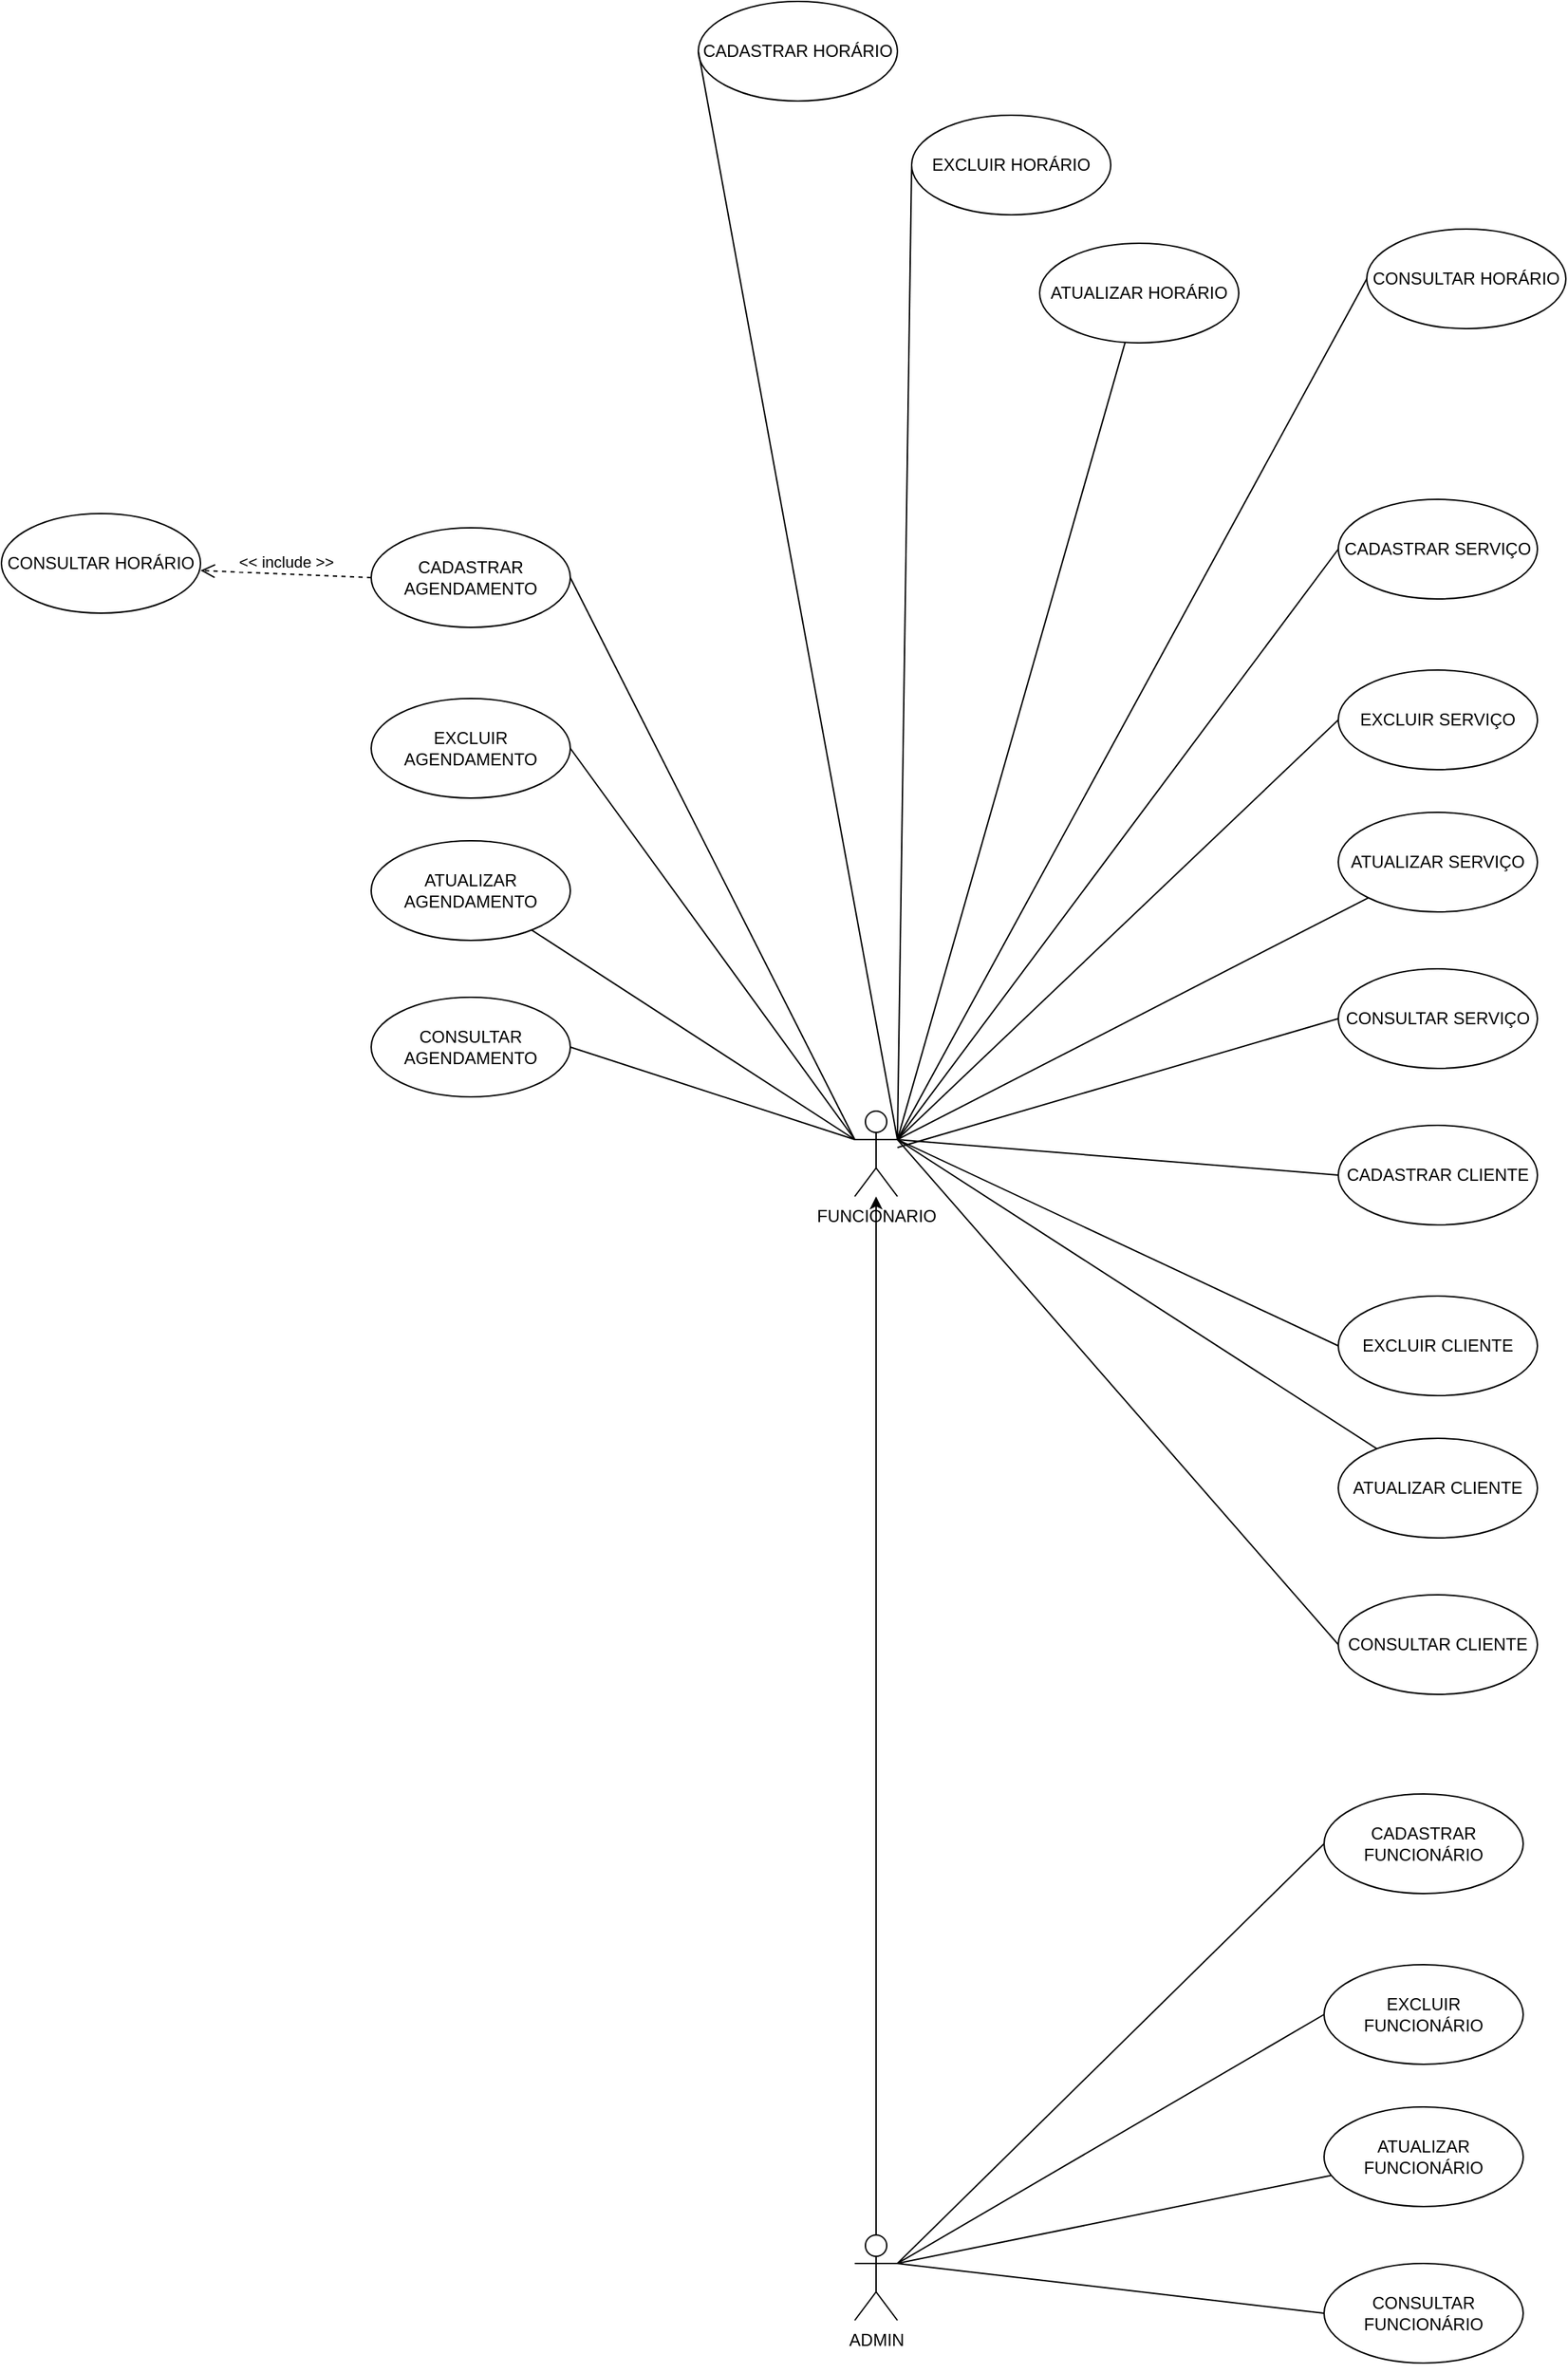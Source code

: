 <mxfile version="24.7.6">
  <diagram name="Page-1" id="13e1069c-82ec-6db2-03f1-153e76fe0fe0">
    <mxGraphModel dx="2534" dy="1677" grid="1" gridSize="10" guides="1" tooltips="1" connect="1" arrows="1" fold="1" page="1" pageScale="1" pageWidth="1100" pageHeight="850" background="none" math="0" shadow="0">
      <root>
        <mxCell id="0" />
        <mxCell id="1" parent="0" />
        <mxCell id="nYwSnCyiEzumxo3k523o-27" value="" style="edgeStyle=orthogonalEdgeStyle;rounded=0;orthogonalLoop=1;jettySize=auto;html=1;" edge="1" parent="1" source="nYwSnCyiEzumxo3k523o-5" target="nYwSnCyiEzumxo3k523o-26">
          <mxGeometry relative="1" as="geometry" />
        </mxCell>
        <object label="ADMIN&lt;div&gt;&lt;br&gt;&lt;/div&gt;" ADMIN="" id="nYwSnCyiEzumxo3k523o-5">
          <mxCell style="shape=umlActor;verticalLabelPosition=bottom;verticalAlign=top;html=1;" vertex="1" parent="1">
            <mxGeometry x="130" y="750" width="30" height="60" as="geometry" />
          </mxCell>
        </object>
        <mxCell id="nYwSnCyiEzumxo3k523o-14" value="CADASTRAR FUNCIONÁRIO" style="ellipse;whiteSpace=wrap;html=1;" vertex="1" parent="1">
          <mxGeometry x="460" y="440" width="140" height="70" as="geometry" />
        </mxCell>
        <mxCell id="nYwSnCyiEzumxo3k523o-15" value="EXCLUIR FUNCIONÁRIO" style="ellipse;whiteSpace=wrap;html=1;" vertex="1" parent="1">
          <mxGeometry x="460" y="560" width="140" height="70" as="geometry" />
        </mxCell>
        <mxCell id="nYwSnCyiEzumxo3k523o-16" value="ATUALIZAR FUNCIONÁRIO" style="ellipse;whiteSpace=wrap;html=1;" vertex="1" parent="1">
          <mxGeometry x="460" y="660" width="140" height="70" as="geometry" />
        </mxCell>
        <mxCell id="nYwSnCyiEzumxo3k523o-17" value="CONSULTAR FUNCIONÁRIO" style="ellipse;whiteSpace=wrap;html=1;" vertex="1" parent="1">
          <mxGeometry x="460" y="770" width="140" height="70" as="geometry" />
        </mxCell>
        <object label="&lt;div&gt;FUNCIONARIO&lt;/div&gt;" ADMIN="" id="nYwSnCyiEzumxo3k523o-26">
          <mxCell style="shape=umlActor;verticalLabelPosition=bottom;verticalAlign=top;html=1;" vertex="1" parent="1">
            <mxGeometry x="130" y="-40" width="30" height="60" as="geometry" />
          </mxCell>
        </object>
        <mxCell id="nYwSnCyiEzumxo3k523o-35" value="" style="endArrow=none;html=1;rounded=0;exitX=1;exitY=0.333;exitDx=0;exitDy=0;exitPerimeter=0;entryX=0;entryY=0.5;entryDx=0;entryDy=0;" edge="1" parent="1" source="nYwSnCyiEzumxo3k523o-5" target="nYwSnCyiEzumxo3k523o-14">
          <mxGeometry relative="1" as="geometry">
            <mxPoint x="410" y="270" as="sourcePoint" />
            <mxPoint x="570" y="270" as="targetPoint" />
          </mxGeometry>
        </mxCell>
        <mxCell id="nYwSnCyiEzumxo3k523o-36" value="" style="endArrow=none;html=1;rounded=0;exitX=1;exitY=0.333;exitDx=0;exitDy=0;exitPerimeter=0;entryX=0;entryY=0.5;entryDx=0;entryDy=0;" edge="1" parent="1" source="nYwSnCyiEzumxo3k523o-5" target="nYwSnCyiEzumxo3k523o-15">
          <mxGeometry relative="1" as="geometry">
            <mxPoint x="170" y="360" as="sourcePoint" />
            <mxPoint x="500" y="185" as="targetPoint" />
          </mxGeometry>
        </mxCell>
        <mxCell id="nYwSnCyiEzumxo3k523o-37" value="" style="endArrow=none;html=1;rounded=0;exitX=1;exitY=0.333;exitDx=0;exitDy=0;exitPerimeter=0;" edge="1" parent="1" source="nYwSnCyiEzumxo3k523o-5" target="nYwSnCyiEzumxo3k523o-16">
          <mxGeometry relative="1" as="geometry">
            <mxPoint x="180" y="370" as="sourcePoint" />
            <mxPoint x="510" y="195" as="targetPoint" />
          </mxGeometry>
        </mxCell>
        <mxCell id="nYwSnCyiEzumxo3k523o-38" value="" style="endArrow=none;html=1;rounded=0;exitX=1;exitY=0.333;exitDx=0;exitDy=0;exitPerimeter=0;entryX=0;entryY=0.5;entryDx=0;entryDy=0;" edge="1" parent="1" source="nYwSnCyiEzumxo3k523o-5" target="nYwSnCyiEzumxo3k523o-17">
          <mxGeometry relative="1" as="geometry">
            <mxPoint x="190" y="380" as="sourcePoint" />
            <mxPoint x="520" y="205" as="targetPoint" />
          </mxGeometry>
        </mxCell>
        <mxCell id="nYwSnCyiEzumxo3k523o-43" value="CADASTRAR CLIENTE" style="ellipse;whiteSpace=wrap;html=1;" vertex="1" parent="1">
          <mxGeometry x="470" y="-30" width="140" height="70" as="geometry" />
        </mxCell>
        <mxCell id="nYwSnCyiEzumxo3k523o-44" value="EXCLUIR CLIENTE" style="ellipse;whiteSpace=wrap;html=1;" vertex="1" parent="1">
          <mxGeometry x="470" y="90" width="140" height="70" as="geometry" />
        </mxCell>
        <mxCell id="nYwSnCyiEzumxo3k523o-45" value="ATUALIZAR CLIENTE" style="ellipse;whiteSpace=wrap;html=1;" vertex="1" parent="1">
          <mxGeometry x="470" y="190" width="140" height="70" as="geometry" />
        </mxCell>
        <mxCell id="nYwSnCyiEzumxo3k523o-46" value="CONSULTAR CLIENTE" style="ellipse;whiteSpace=wrap;html=1;" vertex="1" parent="1">
          <mxGeometry x="470" y="300" width="140" height="70" as="geometry" />
        </mxCell>
        <mxCell id="nYwSnCyiEzumxo3k523o-47" value="" style="endArrow=none;html=1;rounded=0;exitX=1;exitY=0.333;exitDx=0;exitDy=0;exitPerimeter=0;entryX=0;entryY=0.5;entryDx=0;entryDy=0;" edge="1" parent="1" target="nYwSnCyiEzumxo3k523o-43">
          <mxGeometry relative="1" as="geometry">
            <mxPoint x="160" y="-20" as="sourcePoint" />
            <mxPoint x="570" y="-520" as="targetPoint" />
          </mxGeometry>
        </mxCell>
        <mxCell id="nYwSnCyiEzumxo3k523o-48" value="" style="endArrow=none;html=1;rounded=0;exitX=1;exitY=0.333;exitDx=0;exitDy=0;exitPerimeter=0;entryX=0;entryY=0.5;entryDx=0;entryDy=0;" edge="1" parent="1" target="nYwSnCyiEzumxo3k523o-44">
          <mxGeometry relative="1" as="geometry">
            <mxPoint x="160" y="-20" as="sourcePoint" />
            <mxPoint x="500" y="-605" as="targetPoint" />
          </mxGeometry>
        </mxCell>
        <mxCell id="nYwSnCyiEzumxo3k523o-49" value="" style="endArrow=none;html=1;rounded=0;exitX=1;exitY=0.333;exitDx=0;exitDy=0;exitPerimeter=0;" edge="1" parent="1" target="nYwSnCyiEzumxo3k523o-45">
          <mxGeometry relative="1" as="geometry">
            <mxPoint x="160" y="-20" as="sourcePoint" />
            <mxPoint x="510" y="-595" as="targetPoint" />
          </mxGeometry>
        </mxCell>
        <mxCell id="nYwSnCyiEzumxo3k523o-50" value="" style="endArrow=none;html=1;rounded=0;exitX=1;exitY=0.333;exitDx=0;exitDy=0;exitPerimeter=0;entryX=0;entryY=0.5;entryDx=0;entryDy=0;" edge="1" parent="1" target="nYwSnCyiEzumxo3k523o-46">
          <mxGeometry relative="1" as="geometry">
            <mxPoint x="160" y="-20" as="sourcePoint" />
            <mxPoint x="520" y="-585" as="targetPoint" />
          </mxGeometry>
        </mxCell>
        <mxCell id="nYwSnCyiEzumxo3k523o-51" value="CADASTRAR SERVIÇO" style="ellipse;whiteSpace=wrap;html=1;" vertex="1" parent="1">
          <mxGeometry x="470" y="-470" width="140" height="70" as="geometry" />
        </mxCell>
        <mxCell id="nYwSnCyiEzumxo3k523o-52" value="EXCLUIR SERVIÇO" style="ellipse;whiteSpace=wrap;html=1;" vertex="1" parent="1">
          <mxGeometry x="470" y="-350" width="140" height="70" as="geometry" />
        </mxCell>
        <mxCell id="nYwSnCyiEzumxo3k523o-53" value="ATUALIZAR SERVIÇO" style="ellipse;whiteSpace=wrap;html=1;" vertex="1" parent="1">
          <mxGeometry x="470" y="-250" width="140" height="70" as="geometry" />
        </mxCell>
        <mxCell id="nYwSnCyiEzumxo3k523o-54" value="CONSULTAR SERVIÇO" style="ellipse;whiteSpace=wrap;html=1;" vertex="1" parent="1">
          <mxGeometry x="470" y="-140" width="140" height="70" as="geometry" />
        </mxCell>
        <mxCell id="nYwSnCyiEzumxo3k523o-55" value="" style="endArrow=none;html=1;rounded=0;entryX=0;entryY=0.5;entryDx=0;entryDy=0;" edge="1" parent="1" target="nYwSnCyiEzumxo3k523o-51">
          <mxGeometry relative="1" as="geometry">
            <mxPoint x="160" y="-20" as="sourcePoint" />
            <mxPoint x="570" y="-960" as="targetPoint" />
          </mxGeometry>
        </mxCell>
        <mxCell id="nYwSnCyiEzumxo3k523o-56" value="" style="endArrow=none;html=1;rounded=0;entryX=0;entryY=0.5;entryDx=0;entryDy=0;" edge="1" parent="1" target="nYwSnCyiEzumxo3k523o-52">
          <mxGeometry relative="1" as="geometry">
            <mxPoint x="160" y="-20" as="sourcePoint" />
            <mxPoint x="500" y="-1045" as="targetPoint" />
          </mxGeometry>
        </mxCell>
        <mxCell id="nYwSnCyiEzumxo3k523o-57" value="" style="endArrow=none;html=1;rounded=0;" edge="1" parent="1" target="nYwSnCyiEzumxo3k523o-53">
          <mxGeometry relative="1" as="geometry">
            <mxPoint x="160" y="-20" as="sourcePoint" />
            <mxPoint x="510" y="-1035" as="targetPoint" />
          </mxGeometry>
        </mxCell>
        <mxCell id="nYwSnCyiEzumxo3k523o-58" value="" style="endArrow=none;html=1;rounded=0;entryX=0;entryY=0.5;entryDx=0;entryDy=0;" edge="1" parent="1" target="nYwSnCyiEzumxo3k523o-54" source="nYwSnCyiEzumxo3k523o-26">
          <mxGeometry relative="1" as="geometry">
            <mxPoint x="160" y="-460" as="sourcePoint" />
            <mxPoint x="520" y="-1025" as="targetPoint" />
          </mxGeometry>
        </mxCell>
        <mxCell id="nYwSnCyiEzumxo3k523o-71" value="CADASTRAR HORÁRIO" style="ellipse;whiteSpace=wrap;html=1;" vertex="1" parent="1">
          <mxGeometry x="20" y="-820" width="140" height="70" as="geometry" />
        </mxCell>
        <mxCell id="nYwSnCyiEzumxo3k523o-72" value="EXCLUIR HORÁRIO" style="ellipse;whiteSpace=wrap;html=1;" vertex="1" parent="1">
          <mxGeometry x="170" y="-740" width="140" height="70" as="geometry" />
        </mxCell>
        <mxCell id="nYwSnCyiEzumxo3k523o-73" value="ATUALIZAR HORÁRIO" style="ellipse;whiteSpace=wrap;html=1;" vertex="1" parent="1">
          <mxGeometry x="260" y="-650" width="140" height="70" as="geometry" />
        </mxCell>
        <mxCell id="nYwSnCyiEzumxo3k523o-74" value="CONSULTAR HORÁRIO" style="ellipse;whiteSpace=wrap;html=1;" vertex="1" parent="1">
          <mxGeometry x="490" y="-660" width="140" height="70" as="geometry" />
        </mxCell>
        <mxCell id="nYwSnCyiEzumxo3k523o-75" value="" style="endArrow=none;html=1;rounded=0;entryX=0;entryY=0.5;entryDx=0;entryDy=0;" edge="1" parent="1" target="nYwSnCyiEzumxo3k523o-71">
          <mxGeometry relative="1" as="geometry">
            <mxPoint x="160" y="-20" as="sourcePoint" />
            <mxPoint x="330" y="-1340" as="targetPoint" />
          </mxGeometry>
        </mxCell>
        <mxCell id="nYwSnCyiEzumxo3k523o-76" value="" style="endArrow=none;html=1;rounded=0;entryX=0;entryY=0.5;entryDx=0;entryDy=0;" edge="1" parent="1" target="nYwSnCyiEzumxo3k523o-72">
          <mxGeometry relative="1" as="geometry">
            <mxPoint x="160" y="-20" as="sourcePoint" />
            <mxPoint x="260" y="-1425" as="targetPoint" />
          </mxGeometry>
        </mxCell>
        <mxCell id="nYwSnCyiEzumxo3k523o-77" value="" style="endArrow=none;html=1;rounded=0;" edge="1" parent="1" target="nYwSnCyiEzumxo3k523o-73">
          <mxGeometry relative="1" as="geometry">
            <mxPoint x="160" y="-20" as="sourcePoint" />
            <mxPoint x="270" y="-1415" as="targetPoint" />
          </mxGeometry>
        </mxCell>
        <mxCell id="nYwSnCyiEzumxo3k523o-78" value="" style="endArrow=none;html=1;rounded=0;entryX=0;entryY=0.5;entryDx=0;entryDy=0;" edge="1" parent="1" target="nYwSnCyiEzumxo3k523o-74">
          <mxGeometry relative="1" as="geometry">
            <mxPoint x="160" y="-20" as="sourcePoint" />
            <mxPoint x="280" y="-1405" as="targetPoint" />
          </mxGeometry>
        </mxCell>
        <mxCell id="nYwSnCyiEzumxo3k523o-79" value="CADASTRAR AGENDAMENTO" style="ellipse;whiteSpace=wrap;html=1;" vertex="1" parent="1">
          <mxGeometry x="-210" y="-450" width="140" height="70" as="geometry" />
        </mxCell>
        <mxCell id="nYwSnCyiEzumxo3k523o-80" value="EXCLUIR AGENDAMENTO" style="ellipse;whiteSpace=wrap;html=1;" vertex="1" parent="1">
          <mxGeometry x="-210" y="-330" width="140" height="70" as="geometry" />
        </mxCell>
        <mxCell id="nYwSnCyiEzumxo3k523o-81" value="ATUALIZAR AGENDAMENTO" style="ellipse;whiteSpace=wrap;html=1;" vertex="1" parent="1">
          <mxGeometry x="-210" y="-230" width="140" height="70" as="geometry" />
        </mxCell>
        <mxCell id="nYwSnCyiEzumxo3k523o-82" value="CONSULTAR AGENDAMENTO" style="ellipse;whiteSpace=wrap;html=1;" vertex="1" parent="1">
          <mxGeometry x="-210" y="-120" width="140" height="70" as="geometry" />
        </mxCell>
        <mxCell id="nYwSnCyiEzumxo3k523o-83" value="" style="endArrow=none;html=1;rounded=0;entryX=1;entryY=0.5;entryDx=0;entryDy=0;" edge="1" parent="1" target="nYwSnCyiEzumxo3k523o-79">
          <mxGeometry relative="1" as="geometry">
            <mxPoint x="130" y="-20" as="sourcePoint" />
            <mxPoint x="-100" y="-620" as="targetPoint" />
          </mxGeometry>
        </mxCell>
        <mxCell id="nYwSnCyiEzumxo3k523o-84" value="" style="endArrow=none;html=1;rounded=0;entryX=1;entryY=0.5;entryDx=0;entryDy=0;" edge="1" parent="1" target="nYwSnCyiEzumxo3k523o-80">
          <mxGeometry relative="1" as="geometry">
            <mxPoint x="130" y="-20" as="sourcePoint" />
            <mxPoint x="-170" y="-705" as="targetPoint" />
          </mxGeometry>
        </mxCell>
        <mxCell id="nYwSnCyiEzumxo3k523o-85" value="" style="endArrow=none;html=1;rounded=0;" edge="1" parent="1" target="nYwSnCyiEzumxo3k523o-81">
          <mxGeometry relative="1" as="geometry">
            <mxPoint x="130" y="-20" as="sourcePoint" />
            <mxPoint x="-160" y="-695" as="targetPoint" />
          </mxGeometry>
        </mxCell>
        <mxCell id="nYwSnCyiEzumxo3k523o-86" value="" style="endArrow=none;html=1;rounded=0;entryX=1;entryY=0.5;entryDx=0;entryDy=0;exitX=0;exitY=0.333;exitDx=0;exitDy=0;exitPerimeter=0;" edge="1" parent="1" target="nYwSnCyiEzumxo3k523o-82" source="nYwSnCyiEzumxo3k523o-26">
          <mxGeometry relative="1" as="geometry">
            <mxPoint x="-500" y="-110" as="sourcePoint" />
            <mxPoint x="-150" y="-685" as="targetPoint" />
          </mxGeometry>
        </mxCell>
        <mxCell id="nYwSnCyiEzumxo3k523o-89" value="&amp;lt;&amp;lt; include &amp;gt;&amp;gt;" style="html=1;verticalAlign=bottom;endArrow=open;dashed=1;endSize=8;curved=0;rounded=0;exitX=0;exitY=0.5;exitDx=0;exitDy=0;" edge="1" parent="1" source="nYwSnCyiEzumxo3k523o-79">
          <mxGeometry relative="1" as="geometry">
            <mxPoint x="-330" y="-330" as="sourcePoint" />
            <mxPoint x="-330" y="-420" as="targetPoint" />
          </mxGeometry>
        </mxCell>
        <mxCell id="nYwSnCyiEzumxo3k523o-90" value="CONSULTAR HORÁRIO" style="ellipse;whiteSpace=wrap;html=1;" vertex="1" parent="1">
          <mxGeometry x="-470" y="-460" width="140" height="70" as="geometry" />
        </mxCell>
      </root>
    </mxGraphModel>
  </diagram>
</mxfile>
